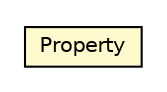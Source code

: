 #!/usr/local/bin/dot
#
# Class diagram 
# Generated by UMLGraph version R5_6-24-gf6e263 (http://www.umlgraph.org/)
#

digraph G {
	edge [fontname="Helvetica",fontsize=10,labelfontname="Helvetica",labelfontsize=10];
	node [fontname="Helvetica",fontsize=10,shape=plaintext];
	nodesep=0.25;
	ranksep=0.5;
	// com.orientechnologies.orient.core.sql.parser.OCreateIndexStatement.Property
	c2570605 [label=<<table title="com.orientechnologies.orient.core.sql.parser.OCreateIndexStatement.Property" border="0" cellborder="1" cellspacing="0" cellpadding="2" port="p" bgcolor="lemonChiffon" href="./OCreateIndexStatement.Property.html">
		<tr><td><table border="0" cellspacing="0" cellpadding="1">
<tr><td align="center" balign="center"> Property </td></tr>
		</table></td></tr>
		</table>>, URL="./OCreateIndexStatement.Property.html", fontname="Helvetica", fontcolor="black", fontsize=10.0];
}

